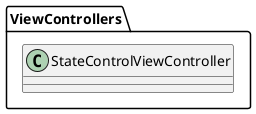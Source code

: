 @startuml StateControlViewController

package ViewControllers
{

class StateControlViewController {}

}

@enduml
